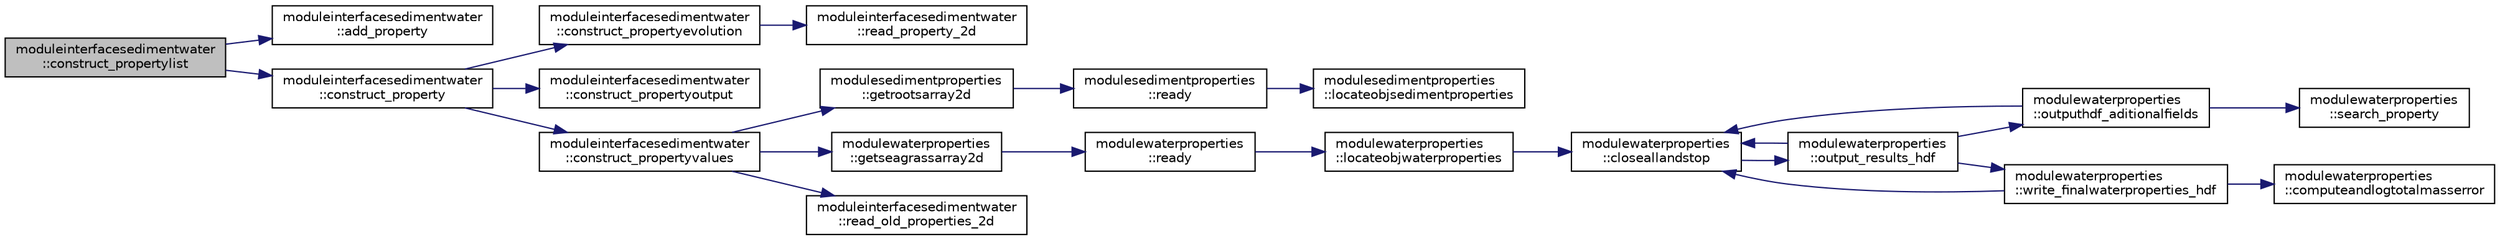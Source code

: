 digraph "moduleinterfacesedimentwater::construct_propertylist"
{
 // LATEX_PDF_SIZE
  edge [fontname="Helvetica",fontsize="10",labelfontname="Helvetica",labelfontsize="10"];
  node [fontname="Helvetica",fontsize="10",shape=record];
  rankdir="LR";
  Node1 [label="moduleinterfacesedimentwater\l::construct_propertylist",height=0.2,width=0.4,color="black", fillcolor="grey75", style="filled", fontcolor="black",tooltip=" "];
  Node1 -> Node2 [color="midnightblue",fontsize="10",style="solid",fontname="Helvetica"];
  Node2 [label="moduleinterfacesedimentwater\l::add_property",height=0.2,width=0.4,color="black", fillcolor="white", style="filled",URL="$namespacemoduleinterfacesedimentwater.html#aa06e726d01ab265942552440a00f80f8",tooltip=" "];
  Node1 -> Node3 [color="midnightblue",fontsize="10",style="solid",fontname="Helvetica"];
  Node3 [label="moduleinterfacesedimentwater\l::construct_property",height=0.2,width=0.4,color="black", fillcolor="white", style="filled",URL="$namespacemoduleinterfacesedimentwater.html#a7388cf4b98f85f5b8bc80f3e59724650",tooltip=" "];
  Node3 -> Node4 [color="midnightblue",fontsize="10",style="solid",fontname="Helvetica"];
  Node4 [label="moduleinterfacesedimentwater\l::construct_propertyevolution",height=0.2,width=0.4,color="black", fillcolor="white", style="filled",URL="$namespacemoduleinterfacesedimentwater.html#a6336ff1fc78b8fe728b00770c5b311b0",tooltip=" "];
  Node4 -> Node5 [color="midnightblue",fontsize="10",style="solid",fontname="Helvetica"];
  Node5 [label="moduleinterfacesedimentwater\l::read_property_2d",height=0.2,width=0.4,color="black", fillcolor="white", style="filled",URL="$namespacemoduleinterfacesedimentwater.html#a8cfac9807ceccbcd4aa2d115757fe179",tooltip=" "];
  Node3 -> Node6 [color="midnightblue",fontsize="10",style="solid",fontname="Helvetica"];
  Node6 [label="moduleinterfacesedimentwater\l::construct_propertyoutput",height=0.2,width=0.4,color="black", fillcolor="white", style="filled",URL="$namespacemoduleinterfacesedimentwater.html#a63417d4ba89dc1cc869efface42ddc8a",tooltip=" "];
  Node3 -> Node7 [color="midnightblue",fontsize="10",style="solid",fontname="Helvetica"];
  Node7 [label="moduleinterfacesedimentwater\l::construct_propertyvalues",height=0.2,width=0.4,color="black", fillcolor="white", style="filled",URL="$namespacemoduleinterfacesedimentwater.html#a9e41247ffadd3cbbaf6315c7a890f885",tooltip=" "];
  Node7 -> Node8 [color="midnightblue",fontsize="10",style="solid",fontname="Helvetica"];
  Node8 [label="modulesedimentproperties\l::getrootsarray2d",height=0.2,width=0.4,color="black", fillcolor="white", style="filled",URL="$namespacemodulesedimentproperties.html#a36fdb0ce96392baedfac23a2a327bf82",tooltip=" "];
  Node8 -> Node9 [color="midnightblue",fontsize="10",style="solid",fontname="Helvetica"];
  Node9 [label="modulesedimentproperties\l::ready",height=0.2,width=0.4,color="black", fillcolor="white", style="filled",URL="$namespacemodulesedimentproperties.html#a0ac80b6b6970285688cd69f623317e33",tooltip=" "];
  Node9 -> Node10 [color="midnightblue",fontsize="10",style="solid",fontname="Helvetica"];
  Node10 [label="modulesedimentproperties\l::locateobjsedimentproperties",height=0.2,width=0.4,color="black", fillcolor="white", style="filled",URL="$namespacemodulesedimentproperties.html#a8bdf617b0165523af238758f5b5a5767",tooltip=" "];
  Node7 -> Node11 [color="midnightblue",fontsize="10",style="solid",fontname="Helvetica"];
  Node11 [label="modulewaterproperties\l::getseagrassarray2d",height=0.2,width=0.4,color="black", fillcolor="white", style="filled",URL="$namespacemodulewaterproperties.html#a627fb9974f1a0e254f8b0f6dfa4653ea",tooltip=" "];
  Node11 -> Node12 [color="midnightblue",fontsize="10",style="solid",fontname="Helvetica"];
  Node12 [label="modulewaterproperties\l::ready",height=0.2,width=0.4,color="black", fillcolor="white", style="filled",URL="$namespacemodulewaterproperties.html#ad54774dedce486739249cb10b4de21e2",tooltip=" "];
  Node12 -> Node13 [color="midnightblue",fontsize="10",style="solid",fontname="Helvetica"];
  Node13 [label="modulewaterproperties\l::locateobjwaterproperties",height=0.2,width=0.4,color="black", fillcolor="white", style="filled",URL="$namespacemodulewaterproperties.html#ae4516d6c7f3687b0293515314b0ade90",tooltip=" "];
  Node13 -> Node14 [color="midnightblue",fontsize="10",style="solid",fontname="Helvetica"];
  Node14 [label="modulewaterproperties\l::closeallandstop",height=0.2,width=0.4,color="black", fillcolor="white", style="filled",URL="$namespacemodulewaterproperties.html#a5bb74dfe4637836633ca6817a4a72758",tooltip=" "];
  Node14 -> Node15 [color="midnightblue",fontsize="10",style="solid",fontname="Helvetica"];
  Node15 [label="modulewaterproperties\l::output_results_hdf",height=0.2,width=0.4,color="black", fillcolor="white", style="filled",URL="$namespacemodulewaterproperties.html#a78143a2ee73e78a6441a03852a7b9f9a",tooltip=" "];
  Node15 -> Node14 [color="midnightblue",fontsize="10",style="solid",fontname="Helvetica"];
  Node15 -> Node16 [color="midnightblue",fontsize="10",style="solid",fontname="Helvetica"];
  Node16 [label="modulewaterproperties\l::outputhdf_aditionalfields",height=0.2,width=0.4,color="black", fillcolor="white", style="filled",URL="$namespacemodulewaterproperties.html#a0e590dc368b505cd9ea918d724d3eee3",tooltip=" "];
  Node16 -> Node14 [color="midnightblue",fontsize="10",style="solid",fontname="Helvetica"];
  Node16 -> Node17 [color="midnightblue",fontsize="10",style="solid",fontname="Helvetica"];
  Node17 [label="modulewaterproperties\l::search_property",height=0.2,width=0.4,color="black", fillcolor="white", style="filled",URL="$namespacemodulewaterproperties.html#ae6b7d758da27fb15faee52b3ed14029d",tooltip=" "];
  Node15 -> Node18 [color="midnightblue",fontsize="10",style="solid",fontname="Helvetica"];
  Node18 [label="modulewaterproperties\l::write_finalwaterproperties_hdf",height=0.2,width=0.4,color="black", fillcolor="white", style="filled",URL="$namespacemodulewaterproperties.html#a2893cea8ca427b1290aeb65593659aa0",tooltip=" "];
  Node18 -> Node14 [color="midnightblue",fontsize="10",style="solid",fontname="Helvetica"];
  Node18 -> Node19 [color="midnightblue",fontsize="10",style="solid",fontname="Helvetica"];
  Node19 [label="modulewaterproperties\l::computeandlogtotalmasserror",height=0.2,width=0.4,color="black", fillcolor="white", style="filled",URL="$namespacemodulewaterproperties.html#af1b9165b0e72747e4478868c7e5eff00",tooltip=" "];
  Node7 -> Node20 [color="midnightblue",fontsize="10",style="solid",fontname="Helvetica"];
  Node20 [label="moduleinterfacesedimentwater\l::read_old_properties_2d",height=0.2,width=0.4,color="black", fillcolor="white", style="filled",URL="$namespacemoduleinterfacesedimentwater.html#a5ecef3f0b90f38fe83b205a0d5cbe7ca",tooltip=" "];
}
